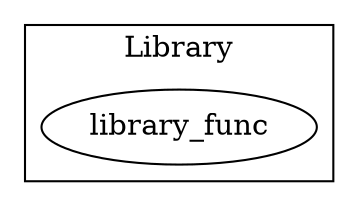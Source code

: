 strict digraph {
subgraph cluster_6_Library {
label = "Library"
"6_library_func" [label="library_func"]
}subgraph cluster_solidity {
label = "[Solidity]"
}
}